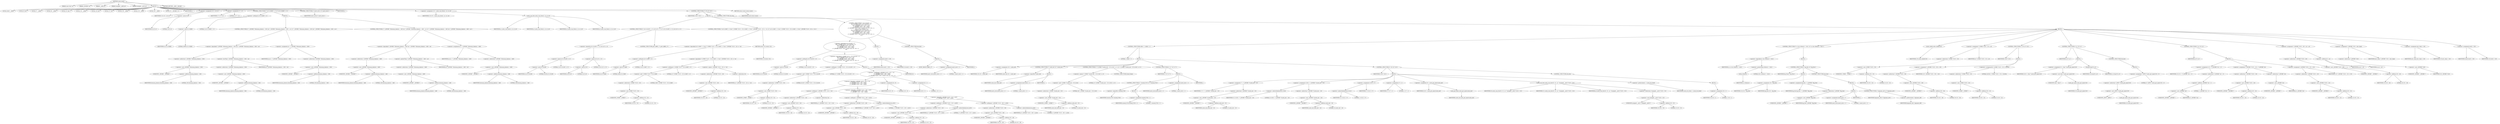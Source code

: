 digraph cache_insert {  
"1000113" [label = "(METHOD,cache_insert)" ]
"1000114" [label = "(PARAM,const char *a1)" ]
"1000115" [label = "(PARAM,_DWORD *a2)" ]
"1000116" [label = "(PARAM,__int64 a3)" ]
"1000117" [label = "(PARAM,unsigned __int64 a4)" ]
"1000118" [label = "(PARAM,unsigned __int16 a5)" ]
"1000119" [label = "(BLOCK,,)" ]
"1000120" [label = "(LOCAL,result: __int64)" ]
"1000121" [label = "(LOCAL,v6: int)" ]
"1000122" [label = "(LOCAL,v7: __int64)" ]
"1000123" [label = "(LOCAL,v8: __int64)" ]
"1000124" [label = "(LOCAL,v9: char *)" ]
"1000125" [label = "(LOCAL,v10: __int64)" ]
"1000126" [label = "(LOCAL,v16: int)" ]
"1000127" [label = "(LOCAL,v17: int)" ]
"1000128" [label = "(LOCAL,v18: __int64)" ]
"1000129" [label = "(LOCAL,v19: __int64)" ]
"1000130" [label = "(LOCAL,v20: __int64)" ]
"1000131" [label = "(LOCAL,v21: _QWORD [ 2 ])" ]
"1000132" [label = "(IDENTIFIER,L,)" ]
"1000133" [label = "(<operator>.assignment,v16 = a5 & 4)" ]
"1000134" [label = "(IDENTIFIER,v16,v16 = a5 & 4)" ]
"1000135" [label = "(<operator>.and,a5 & 4)" ]
"1000136" [label = "(IDENTIFIER,a5,a5 & 4)" ]
"1000137" [label = "(LITERAL,4,a5 & 4)" ]
"1000138" [label = "(<operator>.assignment,v17 = 0)" ]
"1000139" [label = "(IDENTIFIER,v17,v17 = 0)" ]
"1000140" [label = "(LITERAL,0,v17 = 0)" ]
"1000141" [label = "(CONTROL_STRUCTURE,if ( (a5 & 0x980) != 0 ),if ( (a5 & 0x980) != 0 ))" ]
"1000142" [label = "(<operator>.notEquals,(a5 & 0x980) != 0)" ]
"1000143" [label = "(<operator>.and,a5 & 0x980)" ]
"1000144" [label = "(IDENTIFIER,a5,a5 & 0x980)" ]
"1000145" [label = "(LITERAL,0x980,a5 & 0x980)" ]
"1000146" [label = "(LITERAL,0,(a5 & 0x980) != 0)" ]
"1000147" [label = "(BLOCK,,)" ]
"1000148" [label = "(CONTROL_STRUCTURE,if ( *(_QWORD *)(dnsmasq_daemon + 456) && *(_QWORD *)(dnsmasq_daemon + 456) < a4 ),if ( *(_QWORD *)(dnsmasq_daemon + 456) && *(_QWORD *)(dnsmasq_daemon + 456) < a4 ))" ]
"1000149" [label = "(<operator>.logicalAnd,*(_QWORD *)(dnsmasq_daemon + 456) && *(_QWORD *)(dnsmasq_daemon + 456) < a4)" ]
"1000150" [label = "(<operator>.indirection,*(_QWORD *)(dnsmasq_daemon + 456))" ]
"1000151" [label = "(<operator>.cast,(_QWORD *)(dnsmasq_daemon + 456))" ]
"1000152" [label = "(UNKNOWN,_QWORD *,_QWORD *)" ]
"1000153" [label = "(<operator>.addition,dnsmasq_daemon + 456)" ]
"1000154" [label = "(IDENTIFIER,dnsmasq_daemon,dnsmasq_daemon + 456)" ]
"1000155" [label = "(LITERAL,456,dnsmasq_daemon + 456)" ]
"1000156" [label = "(<operator>.lessThan,*(_QWORD *)(dnsmasq_daemon + 456) < a4)" ]
"1000157" [label = "(<operator>.indirection,*(_QWORD *)(dnsmasq_daemon + 456))" ]
"1000158" [label = "(<operator>.cast,(_QWORD *)(dnsmasq_daemon + 456))" ]
"1000159" [label = "(UNKNOWN,_QWORD *,_QWORD *)" ]
"1000160" [label = "(<operator>.addition,dnsmasq_daemon + 456)" ]
"1000161" [label = "(IDENTIFIER,dnsmasq_daemon,dnsmasq_daemon + 456)" ]
"1000162" [label = "(LITERAL,456,dnsmasq_daemon + 456)" ]
"1000163" [label = "(IDENTIFIER,a4,*(_QWORD *)(dnsmasq_daemon + 456) < a4)" ]
"1000164" [label = "(<operator>.assignment,a4 = *(_QWORD *)(dnsmasq_daemon + 456))" ]
"1000165" [label = "(IDENTIFIER,a4,a4 = *(_QWORD *)(dnsmasq_daemon + 456))" ]
"1000166" [label = "(<operator>.indirection,*(_QWORD *)(dnsmasq_daemon + 456))" ]
"1000167" [label = "(<operator>.cast,(_QWORD *)(dnsmasq_daemon + 456))" ]
"1000168" [label = "(UNKNOWN,_QWORD *,_QWORD *)" ]
"1000169" [label = "(<operator>.addition,dnsmasq_daemon + 456)" ]
"1000170" [label = "(IDENTIFIER,dnsmasq_daemon,dnsmasq_daemon + 456)" ]
"1000171" [label = "(LITERAL,456,dnsmasq_daemon + 456)" ]
"1000172" [label = "(CONTROL_STRUCTURE,if ( *(_QWORD *)(dnsmasq_daemon + 448) && *(_QWORD *)(dnsmasq_daemon + 448) > a4 ),if ( *(_QWORD *)(dnsmasq_daemon + 448) && *(_QWORD *)(dnsmasq_daemon + 448) > a4 ))" ]
"1000173" [label = "(<operator>.logicalAnd,*(_QWORD *)(dnsmasq_daemon + 448) && *(_QWORD *)(dnsmasq_daemon + 448) > a4)" ]
"1000174" [label = "(<operator>.indirection,*(_QWORD *)(dnsmasq_daemon + 448))" ]
"1000175" [label = "(<operator>.cast,(_QWORD *)(dnsmasq_daemon + 448))" ]
"1000176" [label = "(UNKNOWN,_QWORD *,_QWORD *)" ]
"1000177" [label = "(<operator>.addition,dnsmasq_daemon + 448)" ]
"1000178" [label = "(IDENTIFIER,dnsmasq_daemon,dnsmasq_daemon + 448)" ]
"1000179" [label = "(LITERAL,448,dnsmasq_daemon + 448)" ]
"1000180" [label = "(<operator>.greaterThan,*(_QWORD *)(dnsmasq_daemon + 448) > a4)" ]
"1000181" [label = "(<operator>.indirection,*(_QWORD *)(dnsmasq_daemon + 448))" ]
"1000182" [label = "(<operator>.cast,(_QWORD *)(dnsmasq_daemon + 448))" ]
"1000183" [label = "(UNKNOWN,_QWORD *,_QWORD *)" ]
"1000184" [label = "(<operator>.addition,dnsmasq_daemon + 448)" ]
"1000185" [label = "(IDENTIFIER,dnsmasq_daemon,dnsmasq_daemon + 448)" ]
"1000186" [label = "(LITERAL,448,dnsmasq_daemon + 448)" ]
"1000187" [label = "(IDENTIFIER,a4,*(_QWORD *)(dnsmasq_daemon + 448) > a4)" ]
"1000188" [label = "(<operator>.assignment,a4 = *(_QWORD *)(dnsmasq_daemon + 448))" ]
"1000189" [label = "(IDENTIFIER,a4,a4 = *(_QWORD *)(dnsmasq_daemon + 448))" ]
"1000190" [label = "(<operator>.indirection,*(_QWORD *)(dnsmasq_daemon + 448))" ]
"1000191" [label = "(<operator>.cast,(_QWORD *)(dnsmasq_daemon + 448))" ]
"1000192" [label = "(UNKNOWN,_QWORD *,_QWORD *)" ]
"1000193" [label = "(<operator>.addition,dnsmasq_daemon + 448)" ]
"1000194" [label = "(IDENTIFIER,dnsmasq_daemon,dnsmasq_daemon + 448)" ]
"1000195" [label = "(LITERAL,448,dnsmasq_daemon + 448)" ]
"1000196" [label = "(CONTROL_STRUCTURE,if ( insert_error ),if ( insert_error ))" ]
"1000197" [label = "(IDENTIFIER,insert_error,if ( insert_error ))" ]
"1000198" [label = "(IDENTIFIER,L,)" ]
"1000199" [label = "(<operator>.assignment,v19 = cache_scan_free(a1, a2, a3, a5))" ]
"1000200" [label = "(IDENTIFIER,v19,v19 = cache_scan_free(a1, a2, a3, a5))" ]
"1000201" [label = "(cache_scan_free,cache_scan_free(a1, a2, a3, a5))" ]
"1000202" [label = "(IDENTIFIER,a1,cache_scan_free(a1, a2, a3, a5))" ]
"1000203" [label = "(IDENTIFIER,a2,cache_scan_free(a1, a2, a3, a5))" ]
"1000204" [label = "(IDENTIFIER,a3,cache_scan_free(a1, a2, a3, a5))" ]
"1000205" [label = "(IDENTIFIER,a5,cache_scan_free(a1, a2, a3, a5))" ]
"1000206" [label = "(CONTROL_STRUCTURE,if ( v19 ),if ( v19 ))" ]
"1000207" [label = "(IDENTIFIER,v19,if ( v19 ))" ]
"1000208" [label = "(BLOCK,,)" ]
"1000209" [label = "(CONTROL_STRUCTURE,if ( (a5 & 0x180) == 0 || (a5 & 8) == 0 ),if ( (a5 & 0x180) == 0 || (a5 & 8) == 0 ))" ]
"1000210" [label = "(<operator>.logicalOr,(a5 & 0x180) == 0 || (a5 & 8) == 0)" ]
"1000211" [label = "(<operator>.equals,(a5 & 0x180) == 0)" ]
"1000212" [label = "(<operator>.and,a5 & 0x180)" ]
"1000213" [label = "(IDENTIFIER,a5,a5 & 0x180)" ]
"1000214" [label = "(LITERAL,0x180,a5 & 0x180)" ]
"1000215" [label = "(LITERAL,0,(a5 & 0x180) == 0)" ]
"1000216" [label = "(<operator>.equals,(a5 & 8) == 0)" ]
"1000217" [label = "(<operator>.and,a5 & 8)" ]
"1000218" [label = "(IDENTIFIER,a5,a5 & 8)" ]
"1000219" [label = "(LITERAL,8,a5 & 8)" ]
"1000220" [label = "(LITERAL,0,(a5 & 8) == 0)" ]
"1000221" [label = "(CONTROL_STRUCTURE,goto LABEL_27;,goto LABEL_27;)" ]
"1000222" [label = "(CONTROL_STRUCTURE,if ( (a5 & 0x80) != 0 && (*(_WORD *)(v19 + 52) & 0x80) != 0 && *(_DWORD *)(v19 + 24) == *a2 ),if ( (a5 & 0x80) != 0 && (*(_WORD *)(v19 + 52) & 0x80) != 0 && *(_DWORD *)(v19 + 24) == *a2 ))" ]
"1000223" [label = "(<operator>.logicalAnd,(a5 & 0x80) != 0 && (*(_WORD *)(v19 + 52) & 0x80) != 0 && *(_DWORD *)(v19 + 24) == *a2)" ]
"1000224" [label = "(<operator>.notEquals,(a5 & 0x80) != 0)" ]
"1000225" [label = "(<operator>.and,a5 & 0x80)" ]
"1000226" [label = "(IDENTIFIER,a5,a5 & 0x80)" ]
"1000227" [label = "(LITERAL,0x80,a5 & 0x80)" ]
"1000228" [label = "(LITERAL,0,(a5 & 0x80) != 0)" ]
"1000229" [label = "(<operator>.logicalAnd,(*(_WORD *)(v19 + 52) & 0x80) != 0 && *(_DWORD *)(v19 + 24) == *a2)" ]
"1000230" [label = "(<operator>.notEquals,(*(_WORD *)(v19 + 52) & 0x80) != 0)" ]
"1000231" [label = "(<operator>.and,*(_WORD *)(v19 + 52) & 0x80)" ]
"1000232" [label = "(<operator>.indirection,*(_WORD *)(v19 + 52))" ]
"1000233" [label = "(<operator>.cast,(_WORD *)(v19 + 52))" ]
"1000234" [label = "(UNKNOWN,_WORD *,_WORD *)" ]
"1000235" [label = "(<operator>.addition,v19 + 52)" ]
"1000236" [label = "(IDENTIFIER,v19,v19 + 52)" ]
"1000237" [label = "(LITERAL,52,v19 + 52)" ]
"1000238" [label = "(LITERAL,0x80,*(_WORD *)(v19 + 52) & 0x80)" ]
"1000239" [label = "(LITERAL,0,(*(_WORD *)(v19 + 52) & 0x80) != 0)" ]
"1000240" [label = "(<operator>.equals,*(_DWORD *)(v19 + 24) == *a2)" ]
"1000241" [label = "(<operator>.indirection,*(_DWORD *)(v19 + 24))" ]
"1000242" [label = "(<operator>.cast,(_DWORD *)(v19 + 24))" ]
"1000243" [label = "(UNKNOWN,_DWORD *,_DWORD *)" ]
"1000244" [label = "(<operator>.addition,v19 + 24)" ]
"1000245" [label = "(IDENTIFIER,v19,v19 + 24)" ]
"1000246" [label = "(LITERAL,24,v19 + 24)" ]
"1000247" [label = "(<operator>.indirection,*a2)" ]
"1000248" [label = "(IDENTIFIER,a2,*(_DWORD *)(v19 + 24) == *a2)" ]
"1000249" [label = "(RETURN,return v19;,return v19;)" ]
"1000250" [label = "(IDENTIFIER,v19,return v19;)" ]
"1000251" [label = "(CONTROL_STRUCTURE,if ( (a5 & 0x100) != 0\n      && (*(_WORD *)(v19 + 52) & 0x100) != 0\n      && (*(_DWORD *)(v19 + 24) != *a2\n       || *(_DWORD *)(v19 + 28) != a2[1]\n       || *(_DWORD *)(v19 + 32) != a2[2]\n       || *(_DWORD *)(v19 + 36) != a2[3] ? (v6 = 0) : (v6 = 1),\n          v6) ),if ( (a5 & 0x100) != 0\n      && (*(_WORD *)(v19 + 52) & 0x100) != 0\n      && (*(_DWORD *)(v19 + 24) != *a2\n       || *(_DWORD *)(v19 + 28) != a2[1]\n       || *(_DWORD *)(v19 + 32) != a2[2]\n       || *(_DWORD *)(v19 + 36) != a2[3] ? (v6 = 0) : (v6 = 1),\n          v6) ))" ]
"1000252" [label = "(<operator>.logicalAnd,(a5 & 0x100) != 0\n      && (*(_WORD *)(v19 + 52) & 0x100) != 0\n      && (*(_DWORD *)(v19 + 24) != *a2\n       || *(_DWORD *)(v19 + 28) != a2[1]\n       || *(_DWORD *)(v19 + 32) != a2[2]\n       || *(_DWORD *)(v19 + 36) != a2[3] ? (v6 = 0) : (v6 = 1),\n          v6))" ]
"1000253" [label = "(<operator>.notEquals,(a5 & 0x100) != 0)" ]
"1000254" [label = "(<operator>.and,a5 & 0x100)" ]
"1000255" [label = "(IDENTIFIER,a5,a5 & 0x100)" ]
"1000256" [label = "(LITERAL,0x100,a5 & 0x100)" ]
"1000257" [label = "(LITERAL,0,(a5 & 0x100) != 0)" ]
"1000258" [label = "(<operator>.logicalAnd,(*(_WORD *)(v19 + 52) & 0x100) != 0\n      && (*(_DWORD *)(v19 + 24) != *a2\n       || *(_DWORD *)(v19 + 28) != a2[1]\n       || *(_DWORD *)(v19 + 32) != a2[2]\n       || *(_DWORD *)(v19 + 36) != a2[3] ? (v6 = 0) : (v6 = 1),\n          v6))" ]
"1000259" [label = "(<operator>.notEquals,(*(_WORD *)(v19 + 52) & 0x100) != 0)" ]
"1000260" [label = "(<operator>.and,*(_WORD *)(v19 + 52) & 0x100)" ]
"1000261" [label = "(<operator>.indirection,*(_WORD *)(v19 + 52))" ]
"1000262" [label = "(<operator>.cast,(_WORD *)(v19 + 52))" ]
"1000263" [label = "(UNKNOWN,_WORD *,_WORD *)" ]
"1000264" [label = "(<operator>.addition,v19 + 52)" ]
"1000265" [label = "(IDENTIFIER,v19,v19 + 52)" ]
"1000266" [label = "(LITERAL,52,v19 + 52)" ]
"1000267" [label = "(LITERAL,0x100,*(_WORD *)(v19 + 52) & 0x100)" ]
"1000268" [label = "(LITERAL,0,(*(_WORD *)(v19 + 52) & 0x100) != 0)" ]
"1000269" [label = "(BLOCK,,)" ]
"1000270" [label = "(<operator>.conditional,*(_DWORD *)(v19 + 24) != *a2\n       || *(_DWORD *)(v19 + 28) != a2[1]\n       || *(_DWORD *)(v19 + 32) != a2[2]\n       || *(_DWORD *)(v19 + 36) != a2[3] ? (v6 = 0) : (v6 = 1))" ]
"1000271" [label = "(<operator>.logicalOr,*(_DWORD *)(v19 + 24) != *a2\n       || *(_DWORD *)(v19 + 28) != a2[1]\n       || *(_DWORD *)(v19 + 32) != a2[2]\n       || *(_DWORD *)(v19 + 36) != a2[3])" ]
"1000272" [label = "(<operator>.notEquals,*(_DWORD *)(v19 + 24) != *a2)" ]
"1000273" [label = "(<operator>.indirection,*(_DWORD *)(v19 + 24))" ]
"1000274" [label = "(<operator>.cast,(_DWORD *)(v19 + 24))" ]
"1000275" [label = "(UNKNOWN,_DWORD *,_DWORD *)" ]
"1000276" [label = "(<operator>.addition,v19 + 24)" ]
"1000277" [label = "(IDENTIFIER,v19,v19 + 24)" ]
"1000278" [label = "(LITERAL,24,v19 + 24)" ]
"1000279" [label = "(<operator>.indirection,*a2)" ]
"1000280" [label = "(IDENTIFIER,a2,*(_DWORD *)(v19 + 24) != *a2)" ]
"1000281" [label = "(<operator>.logicalOr,*(_DWORD *)(v19 + 28) != a2[1]\n       || *(_DWORD *)(v19 + 32) != a2[2]\n       || *(_DWORD *)(v19 + 36) != a2[3])" ]
"1000282" [label = "(<operator>.notEquals,*(_DWORD *)(v19 + 28) != a2[1])" ]
"1000283" [label = "(<operator>.indirection,*(_DWORD *)(v19 + 28))" ]
"1000284" [label = "(<operator>.cast,(_DWORD *)(v19 + 28))" ]
"1000285" [label = "(UNKNOWN,_DWORD *,_DWORD *)" ]
"1000286" [label = "(<operator>.addition,v19 + 28)" ]
"1000287" [label = "(IDENTIFIER,v19,v19 + 28)" ]
"1000288" [label = "(LITERAL,28,v19 + 28)" ]
"1000289" [label = "(<operator>.indirectIndexAccess,a2[1])" ]
"1000290" [label = "(IDENTIFIER,a2,*(_DWORD *)(v19 + 28) != a2[1])" ]
"1000291" [label = "(LITERAL,1,*(_DWORD *)(v19 + 28) != a2[1])" ]
"1000292" [label = "(<operator>.logicalOr,*(_DWORD *)(v19 + 32) != a2[2]\n       || *(_DWORD *)(v19 + 36) != a2[3])" ]
"1000293" [label = "(<operator>.notEquals,*(_DWORD *)(v19 + 32) != a2[2])" ]
"1000294" [label = "(<operator>.indirection,*(_DWORD *)(v19 + 32))" ]
"1000295" [label = "(<operator>.cast,(_DWORD *)(v19 + 32))" ]
"1000296" [label = "(UNKNOWN,_DWORD *,_DWORD *)" ]
"1000297" [label = "(<operator>.addition,v19 + 32)" ]
"1000298" [label = "(IDENTIFIER,v19,v19 + 32)" ]
"1000299" [label = "(LITERAL,32,v19 + 32)" ]
"1000300" [label = "(<operator>.indirectIndexAccess,a2[2])" ]
"1000301" [label = "(IDENTIFIER,a2,*(_DWORD *)(v19 + 32) != a2[2])" ]
"1000302" [label = "(LITERAL,2,*(_DWORD *)(v19 + 32) != a2[2])" ]
"1000303" [label = "(<operator>.notEquals,*(_DWORD *)(v19 + 36) != a2[3])" ]
"1000304" [label = "(<operator>.indirection,*(_DWORD *)(v19 + 36))" ]
"1000305" [label = "(<operator>.cast,(_DWORD *)(v19 + 36))" ]
"1000306" [label = "(UNKNOWN,_DWORD *,_DWORD *)" ]
"1000307" [label = "(<operator>.addition,v19 + 36)" ]
"1000308" [label = "(IDENTIFIER,v19,v19 + 36)" ]
"1000309" [label = "(LITERAL,36,v19 + 36)" ]
"1000310" [label = "(<operator>.indirectIndexAccess,a2[3])" ]
"1000311" [label = "(IDENTIFIER,a2,*(_DWORD *)(v19 + 36) != a2[3])" ]
"1000312" [label = "(LITERAL,3,*(_DWORD *)(v19 + 36) != a2[3])" ]
"1000313" [label = "(<operator>.assignment,v6 = 0)" ]
"1000314" [label = "(IDENTIFIER,v6,v6 = 0)" ]
"1000315" [label = "(LITERAL,0,v6 = 0)" ]
"1000316" [label = "(<operator>.assignment,v6 = 1)" ]
"1000317" [label = "(IDENTIFIER,v6,v6 = 1)" ]
"1000318" [label = "(LITERAL,1,v6 = 1)" ]
"1000319" [label = "(IDENTIFIER,v6,)" ]
"1000320" [label = "(BLOCK,,)" ]
"1000321" [label = "(<operator>.assignment,result = v19)" ]
"1000322" [label = "(IDENTIFIER,result,result = v19)" ]
"1000323" [label = "(IDENTIFIER,v19,result = v19)" ]
"1000324" [label = "(CONTROL_STRUCTURE,else,else)" ]
"1000325" [label = "(BLOCK,,)" ]
"1000326" [label = "(JUMP_TARGET,LABEL_27)" ]
"1000327" [label = "(<operator>.assignment,insert_error = 1)" ]
"1000328" [label = "(IDENTIFIER,insert_error,insert_error = 1)" ]
"1000329" [label = "(LITERAL,1,insert_error = 1)" ]
"1000330" [label = "(IDENTIFIER,L,)" ]
"1000331" [label = "(CONTROL_STRUCTURE,else,else)" ]
"1000332" [label = "(BLOCK,,)" ]
"1000333" [label = "(CONTROL_STRUCTURE,while ( 1 ),while ( 1 ))" ]
"1000334" [label = "(LITERAL,1,while ( 1 ))" ]
"1000335" [label = "(BLOCK,,)" ]
"1000336" [label = "(<operator>.assignment,v20 = cache_tail)" ]
"1000337" [label = "(IDENTIFIER,v20,v20 = cache_tail)" ]
"1000338" [label = "(IDENTIFIER,cache_tail,v20 = cache_tail)" ]
"1000339" [label = "(CONTROL_STRUCTURE,if ( !cache_tail ),if ( !cache_tail ))" ]
"1000340" [label = "(<operator>.logicalNot,!cache_tail)" ]
"1000341" [label = "(IDENTIFIER,cache_tail,!cache_tail)" ]
"1000342" [label = "(BLOCK,,)" ]
"1000343" [label = "(<operator>.assignment,insert_error = 1)" ]
"1000344" [label = "(IDENTIFIER,insert_error,insert_error = 1)" ]
"1000345" [label = "(LITERAL,1,insert_error = 1)" ]
"1000346" [label = "(IDENTIFIER,L,)" ]
"1000347" [label = "(CONTROL_STRUCTURE,if ( (*(_WORD *)(cache_tail + 52) & 0xC) == 0 ),if ( (*(_WORD *)(cache_tail + 52) & 0xC) == 0 ))" ]
"1000348" [label = "(<operator>.equals,(*(_WORD *)(cache_tail + 52) & 0xC) == 0)" ]
"1000349" [label = "(<operator>.and,*(_WORD *)(cache_tail + 52) & 0xC)" ]
"1000350" [label = "(<operator>.indirection,*(_WORD *)(cache_tail + 52))" ]
"1000351" [label = "(<operator>.cast,(_WORD *)(cache_tail + 52))" ]
"1000352" [label = "(UNKNOWN,_WORD *,_WORD *)" ]
"1000353" [label = "(<operator>.addition,cache_tail + 52)" ]
"1000354" [label = "(IDENTIFIER,cache_tail,cache_tail + 52)" ]
"1000355" [label = "(LITERAL,52,cache_tail + 52)" ]
"1000356" [label = "(LITERAL,0xC,*(_WORD *)(cache_tail + 52) & 0xC)" ]
"1000357" [label = "(LITERAL,0,(*(_WORD *)(cache_tail + 52) & 0xC) == 0)" ]
"1000358" [label = "(CONTROL_STRUCTURE,break;,break;)" ]
"1000359" [label = "(CONTROL_STRUCTURE,if ( v17 ),if ( v17 ))" ]
"1000360" [label = "(IDENTIFIER,v17,if ( v17 ))" ]
"1000361" [label = "(BLOCK,,)" ]
"1000362" [label = "(CONTROL_STRUCTURE,if ( !warned_8749 ),if ( !warned_8749 ))" ]
"1000363" [label = "(<operator>.logicalNot,!warned_8749)" ]
"1000364" [label = "(IDENTIFIER,warned_8749,!warned_8749)" ]
"1000365" [label = "(BLOCK,,)" ]
"1000366" [label = "(<operator>.assignment,warned_8749 = 1)" ]
"1000367" [label = "(IDENTIFIER,warned_8749,warned_8749 = 1)" ]
"1000368" [label = "(LITERAL,1,warned_8749 = 1)" ]
"1000369" [label = "(<operator>.assignment,insert_error = 1)" ]
"1000370" [label = "(IDENTIFIER,insert_error,insert_error = 1)" ]
"1000371" [label = "(LITERAL,1,insert_error = 1)" ]
"1000372" [label = "(IDENTIFIER,L,)" ]
"1000373" [label = "(CONTROL_STRUCTURE,if ( v16 ),if ( v16 ))" ]
"1000374" [label = "(IDENTIFIER,v16,if ( v16 ))" ]
"1000375" [label = "(BLOCK,,)" ]
"1000376" [label = "(<operator>.assignment,v7 = *(_QWORD *)(cache_tail + 32))" ]
"1000377" [label = "(IDENTIFIER,v7,v7 = *(_QWORD *)(cache_tail + 32))" ]
"1000378" [label = "(<operator>.indirection,*(_QWORD *)(cache_tail + 32))" ]
"1000379" [label = "(<operator>.cast,(_QWORD *)(cache_tail + 32))" ]
"1000380" [label = "(UNKNOWN,_QWORD *,_QWORD *)" ]
"1000381" [label = "(<operator>.addition,cache_tail + 32)" ]
"1000382" [label = "(IDENTIFIER,cache_tail,cache_tail + 32)" ]
"1000383" [label = "(LITERAL,32,cache_tail + 32)" ]
"1000384" [label = "(<operator>.assignment,v21[0] = *(_QWORD *)(cache_tail + 24))" ]
"1000385" [label = "(<operator>.indirectIndexAccess,v21[0])" ]
"1000386" [label = "(IDENTIFIER,v21,v21[0] = *(_QWORD *)(cache_tail + 24))" ]
"1000387" [label = "(LITERAL,0,v21[0] = *(_QWORD *)(cache_tail + 24))" ]
"1000388" [label = "(<operator>.indirection,*(_QWORD *)(cache_tail + 24))" ]
"1000389" [label = "(<operator>.cast,(_QWORD *)(cache_tail + 24))" ]
"1000390" [label = "(UNKNOWN,_QWORD *,_QWORD *)" ]
"1000391" [label = "(<operator>.addition,cache_tail + 24)" ]
"1000392" [label = "(IDENTIFIER,cache_tail,cache_tail + 24)" ]
"1000393" [label = "(LITERAL,24,cache_tail + 24)" ]
"1000394" [label = "(<operator>.assignment,v21[1] = v7)" ]
"1000395" [label = "(<operator>.indirectIndexAccess,v21[1])" ]
"1000396" [label = "(IDENTIFIER,v21,v21[1] = v7)" ]
"1000397" [label = "(LITERAL,1,v21[1] = v7)" ]
"1000398" [label = "(IDENTIFIER,v7,v21[1] = v7)" ]
"1000399" [label = "(<operator>.assignment,v17 = 1)" ]
"1000400" [label = "(IDENTIFIER,v17,v17 = 1)" ]
"1000401" [label = "(LITERAL,1,v17 = 1)" ]
"1000402" [label = "(<operator>.assignment,v8 = cache_get_name(cache_tail))" ]
"1000403" [label = "(IDENTIFIER,v8,v8 = cache_get_name(cache_tail))" ]
"1000404" [label = "(cache_get_name,cache_get_name(cache_tail))" ]
"1000405" [label = "(IDENTIFIER,cache_tail,cache_get_name(cache_tail))" ]
"1000406" [label = "(cache_scan_free,cache_scan_free(v8, v21, a3, *(unsigned __int16 *)(v20 + 52)))" ]
"1000407" [label = "(IDENTIFIER,v8,cache_scan_free(v8, v21, a3, *(unsigned __int16 *)(v20 + 52)))" ]
"1000408" [label = "(IDENTIFIER,v21,cache_scan_free(v8, v21, a3, *(unsigned __int16 *)(v20 + 52)))" ]
"1000409" [label = "(IDENTIFIER,a3,cache_scan_free(v8, v21, a3, *(unsigned __int16 *)(v20 + 52)))" ]
"1000410" [label = "(<operator>.indirection,*(unsigned __int16 *)(v20 + 52))" ]
"1000411" [label = "(<operator>.cast,(unsigned __int16 *)(v20 + 52))" ]
"1000412" [label = "(UNKNOWN,unsigned __int16 *,unsigned __int16 *)" ]
"1000413" [label = "(<operator>.addition,v20 + 52)" ]
"1000414" [label = "(IDENTIFIER,v20,v20 + 52)" ]
"1000415" [label = "(LITERAL,52,v20 + 52)" ]
"1000416" [label = "(<operator>.preIncrement,++cache_live_freed)" ]
"1000417" [label = "(IDENTIFIER,cache_live_freed,++cache_live_freed)" ]
"1000418" [label = "(CONTROL_STRUCTURE,else,else)" ]
"1000419" [label = "(BLOCK,,)" ]
"1000420" [label = "(<operator>.assignment,v16 = 1)" ]
"1000421" [label = "(IDENTIFIER,v16,v16 = 1)" ]
"1000422" [label = "(LITERAL,1,v16 = 1)" ]
"1000423" [label = "(CONTROL_STRUCTURE,if ( a1 && strlen(a1) > 0x31 ),if ( a1 && strlen(a1) > 0x31 ))" ]
"1000424" [label = "(<operator>.logicalAnd,a1 && strlen(a1) > 0x31)" ]
"1000425" [label = "(IDENTIFIER,a1,a1 && strlen(a1) > 0x31)" ]
"1000426" [label = "(<operator>.greaterThan,strlen(a1) > 0x31)" ]
"1000427" [label = "(strlen,strlen(a1))" ]
"1000428" [label = "(IDENTIFIER,a1,strlen(a1))" ]
"1000429" [label = "(LITERAL,0x31,strlen(a1) > 0x31)" ]
"1000430" [label = "(BLOCK,,)" ]
"1000431" [label = "(CONTROL_STRUCTURE,if ( big_free ),if ( big_free ))" ]
"1000432" [label = "(IDENTIFIER,big_free,if ( big_free ))" ]
"1000433" [label = "(BLOCK,,)" ]
"1000434" [label = "(<operator>.assignment,v18 = big_free)" ]
"1000435" [label = "(IDENTIFIER,v18,v18 = big_free)" ]
"1000436" [label = "(IDENTIFIER,big_free,v18 = big_free)" ]
"1000437" [label = "(<operator>.assignment,big_free = *(_QWORD *)big_free)" ]
"1000438" [label = "(IDENTIFIER,big_free,big_free = *(_QWORD *)big_free)" ]
"1000439" [label = "(<operator>.indirection,*(_QWORD *)big_free)" ]
"1000440" [label = "(<operator>.cast,(_QWORD *)big_free)" ]
"1000441" [label = "(UNKNOWN,_QWORD *,_QWORD *)" ]
"1000442" [label = "(IDENTIFIER,big_free,(_QWORD *)big_free)" ]
"1000443" [label = "(CONTROL_STRUCTURE,else,else)" ]
"1000444" [label = "(BLOCK,,)" ]
"1000445" [label = "(BLOCK,,)" ]
"1000446" [label = "(<operator>.assignment,insert_error = 1)" ]
"1000447" [label = "(IDENTIFIER,insert_error,insert_error = 1)" ]
"1000448" [label = "(LITERAL,1,insert_error = 1)" ]
"1000449" [label = "(IDENTIFIER,L,)" ]
"1000450" [label = "(CONTROL_STRUCTURE,if ( bignames_left ),if ( bignames_left ))" ]
"1000451" [label = "(IDENTIFIER,bignames_left,if ( bignames_left ))" ]
"1000452" [label = "(<operator>.preDecrement,--bignames_left)" ]
"1000453" [label = "(IDENTIFIER,bignames_left,--bignames_left)" ]
"1000454" [label = "(cache_unlink,cache_unlink(v20))" ]
"1000455" [label = "(IDENTIFIER,v20,cache_unlink(v20))" ]
"1000456" [label = "(<operator>.assignment,*(_WORD *)(v20 + 52) = a5)" ]
"1000457" [label = "(<operator>.indirection,*(_WORD *)(v20 + 52))" ]
"1000458" [label = "(<operator>.cast,(_WORD *)(v20 + 52))" ]
"1000459" [label = "(UNKNOWN,_WORD *,_WORD *)" ]
"1000460" [label = "(<operator>.addition,v20 + 52)" ]
"1000461" [label = "(IDENTIFIER,v20,v20 + 52)" ]
"1000462" [label = "(LITERAL,52,v20 + 52)" ]
"1000463" [label = "(IDENTIFIER,a5,*(_WORD *)(v20 + 52) = a5)" ]
"1000464" [label = "(CONTROL_STRUCTURE,if ( v18 ),if ( v18 ))" ]
"1000465" [label = "(IDENTIFIER,v18,if ( v18 ))" ]
"1000466" [label = "(BLOCK,,)" ]
"1000467" [label = "(<operator>.assignment,*(_QWORD *)(v20 + 56) = v18)" ]
"1000468" [label = "(<operator>.indirection,*(_QWORD *)(v20 + 56))" ]
"1000469" [label = "(<operator>.cast,(_QWORD *)(v20 + 56))" ]
"1000470" [label = "(UNKNOWN,_QWORD *,_QWORD *)" ]
"1000471" [label = "(<operator>.addition,v20 + 56)" ]
"1000472" [label = "(IDENTIFIER,v20,v20 + 56)" ]
"1000473" [label = "(LITERAL,56,v20 + 56)" ]
"1000474" [label = "(IDENTIFIER,v18,*(_QWORD *)(v20 + 56) = v18)" ]
"1000475" [label = "(<operators>.assignmentOr,*(_WORD *)(v20 + 52) |= 0x200u)" ]
"1000476" [label = "(<operator>.indirection,*(_WORD *)(v20 + 52))" ]
"1000477" [label = "(<operator>.cast,(_WORD *)(v20 + 52))" ]
"1000478" [label = "(UNKNOWN,_WORD *,_WORD *)" ]
"1000479" [label = "(<operator>.addition,v20 + 52)" ]
"1000480" [label = "(IDENTIFIER,v20,v20 + 52)" ]
"1000481" [label = "(LITERAL,52,v20 + 52)" ]
"1000482" [label = "(LITERAL,0x200u,*(_WORD *)(v20 + 52) |= 0x200u)" ]
"1000483" [label = "(CONTROL_STRUCTURE,if ( a1 ),if ( a1 ))" ]
"1000484" [label = "(IDENTIFIER,a1,if ( a1 ))" ]
"1000485" [label = "(BLOCK,,)" ]
"1000486" [label = "(<operator>.assignment,v9 = (char *)cache_get_name(v20))" ]
"1000487" [label = "(IDENTIFIER,v9,v9 = (char *)cache_get_name(v20))" ]
"1000488" [label = "(<operator>.cast,(char *)cache_get_name(v20))" ]
"1000489" [label = "(UNKNOWN,char *,char *)" ]
"1000490" [label = "(cache_get_name,cache_get_name(v20))" ]
"1000491" [label = "(IDENTIFIER,v20,cache_get_name(v20))" ]
"1000492" [label = "(strcpy,strcpy(v9, a1))" ]
"1000493" [label = "(IDENTIFIER,v9,strcpy(v9, a1))" ]
"1000494" [label = "(IDENTIFIER,a1,strcpy(v9, a1))" ]
"1000495" [label = "(CONTROL_STRUCTURE,else,else)" ]
"1000496" [label = "(BLOCK,,)" ]
"1000497" [label = "(<operator>.assignment,*(_BYTE *)cache_get_name(v20) = 0)" ]
"1000498" [label = "(<operator>.indirection,*(_BYTE *)cache_get_name(v20))" ]
"1000499" [label = "(<operator>.cast,(_BYTE *)cache_get_name(v20))" ]
"1000500" [label = "(UNKNOWN,_BYTE *,_BYTE *)" ]
"1000501" [label = "(cache_get_name,cache_get_name(v20))" ]
"1000502" [label = "(IDENTIFIER,v20,cache_get_name(v20))" ]
"1000503" [label = "(LITERAL,0,*(_BYTE *)cache_get_name(v20) = 0)" ]
"1000504" [label = "(CONTROL_STRUCTURE,if ( a2 ),if ( a2 ))" ]
"1000505" [label = "(IDENTIFIER,a2,if ( a2 ))" ]
"1000506" [label = "(BLOCK,,)" ]
"1000507" [label = "(<operator>.assignment,v10 = *((_QWORD *)a2 + 1))" ]
"1000508" [label = "(IDENTIFIER,v10,v10 = *((_QWORD *)a2 + 1))" ]
"1000509" [label = "(<operator>.indirection,*((_QWORD *)a2 + 1))" ]
"1000510" [label = "(<operator>.addition,(_QWORD *)a2 + 1)" ]
"1000511" [label = "(<operator>.cast,(_QWORD *)a2)" ]
"1000512" [label = "(UNKNOWN,_QWORD *,_QWORD *)" ]
"1000513" [label = "(IDENTIFIER,a2,(_QWORD *)a2)" ]
"1000514" [label = "(LITERAL,1,(_QWORD *)a2 + 1)" ]
"1000515" [label = "(<operator>.assignment,*(_QWORD *)(v20 + 24) = *(_QWORD *)a2)" ]
"1000516" [label = "(<operator>.indirection,*(_QWORD *)(v20 + 24))" ]
"1000517" [label = "(<operator>.cast,(_QWORD *)(v20 + 24))" ]
"1000518" [label = "(UNKNOWN,_QWORD *,_QWORD *)" ]
"1000519" [label = "(<operator>.addition,v20 + 24)" ]
"1000520" [label = "(IDENTIFIER,v20,v20 + 24)" ]
"1000521" [label = "(LITERAL,24,v20 + 24)" ]
"1000522" [label = "(<operator>.indirection,*(_QWORD *)a2)" ]
"1000523" [label = "(<operator>.cast,(_QWORD *)a2)" ]
"1000524" [label = "(UNKNOWN,_QWORD *,_QWORD *)" ]
"1000525" [label = "(IDENTIFIER,a2,(_QWORD *)a2)" ]
"1000526" [label = "(<operator>.assignment,*(_QWORD *)(v20 + 32) = v10)" ]
"1000527" [label = "(<operator>.indirection,*(_QWORD *)(v20 + 32))" ]
"1000528" [label = "(<operator>.cast,(_QWORD *)(v20 + 32))" ]
"1000529" [label = "(UNKNOWN,_QWORD *,_QWORD *)" ]
"1000530" [label = "(<operator>.addition,v20 + 32)" ]
"1000531" [label = "(IDENTIFIER,v20,v20 + 32)" ]
"1000532" [label = "(LITERAL,32,v20 + 32)" ]
"1000533" [label = "(IDENTIFIER,v10,*(_QWORD *)(v20 + 32) = v10)" ]
"1000534" [label = "(<operator>.assignment,*(_QWORD *)(v20 + 40) = a4 + a3)" ]
"1000535" [label = "(<operator>.indirection,*(_QWORD *)(v20 + 40))" ]
"1000536" [label = "(<operator>.cast,(_QWORD *)(v20 + 40))" ]
"1000537" [label = "(UNKNOWN,_QWORD *,_QWORD *)" ]
"1000538" [label = "(<operator>.addition,v20 + 40)" ]
"1000539" [label = "(IDENTIFIER,v20,v20 + 40)" ]
"1000540" [label = "(LITERAL,40,v20 + 40)" ]
"1000541" [label = "(<operator>.addition,a4 + a3)" ]
"1000542" [label = "(IDENTIFIER,a4,a4 + a3)" ]
"1000543" [label = "(IDENTIFIER,a3,a4 + a3)" ]
"1000544" [label = "(<operator>.assignment,*(_QWORD *)v20 = new_chain)" ]
"1000545" [label = "(<operator>.indirection,*(_QWORD *)v20)" ]
"1000546" [label = "(<operator>.cast,(_QWORD *)v20)" ]
"1000547" [label = "(UNKNOWN,_QWORD *,_QWORD *)" ]
"1000548" [label = "(IDENTIFIER,v20,(_QWORD *)v20)" ]
"1000549" [label = "(IDENTIFIER,new_chain,*(_QWORD *)v20 = new_chain)" ]
"1000550" [label = "(<operator>.assignment,new_chain = v20)" ]
"1000551" [label = "(IDENTIFIER,new_chain,new_chain = v20)" ]
"1000552" [label = "(IDENTIFIER,v20,new_chain = v20)" ]
"1000553" [label = "(<operator>.assignment,result = v20)" ]
"1000554" [label = "(IDENTIFIER,result,result = v20)" ]
"1000555" [label = "(IDENTIFIER,v20,result = v20)" ]
"1000556" [label = "(RETURN,return result;,return result;)" ]
"1000557" [label = "(IDENTIFIER,result,return result;)" ]
"1000558" [label = "(METHOD_RETURN,__int64 __fastcall)" ]
  "1000113" -> "1000114" 
  "1000113" -> "1000115" 
  "1000113" -> "1000116" 
  "1000113" -> "1000117" 
  "1000113" -> "1000118" 
  "1000113" -> "1000119" 
  "1000113" -> "1000558" 
  "1000119" -> "1000120" 
  "1000119" -> "1000121" 
  "1000119" -> "1000122" 
  "1000119" -> "1000123" 
  "1000119" -> "1000124" 
  "1000119" -> "1000125" 
  "1000119" -> "1000126" 
  "1000119" -> "1000127" 
  "1000119" -> "1000128" 
  "1000119" -> "1000129" 
  "1000119" -> "1000130" 
  "1000119" -> "1000131" 
  "1000119" -> "1000132" 
  "1000119" -> "1000133" 
  "1000119" -> "1000138" 
  "1000119" -> "1000141" 
  "1000119" -> "1000196" 
  "1000119" -> "1000198" 
  "1000119" -> "1000199" 
  "1000119" -> "1000206" 
  "1000119" -> "1000556" 
  "1000133" -> "1000134" 
  "1000133" -> "1000135" 
  "1000135" -> "1000136" 
  "1000135" -> "1000137" 
  "1000138" -> "1000139" 
  "1000138" -> "1000140" 
  "1000141" -> "1000142" 
  "1000141" -> "1000147" 
  "1000142" -> "1000143" 
  "1000142" -> "1000146" 
  "1000143" -> "1000144" 
  "1000143" -> "1000145" 
  "1000147" -> "1000148" 
  "1000147" -> "1000172" 
  "1000148" -> "1000149" 
  "1000148" -> "1000164" 
  "1000149" -> "1000150" 
  "1000149" -> "1000156" 
  "1000150" -> "1000151" 
  "1000151" -> "1000152" 
  "1000151" -> "1000153" 
  "1000153" -> "1000154" 
  "1000153" -> "1000155" 
  "1000156" -> "1000157" 
  "1000156" -> "1000163" 
  "1000157" -> "1000158" 
  "1000158" -> "1000159" 
  "1000158" -> "1000160" 
  "1000160" -> "1000161" 
  "1000160" -> "1000162" 
  "1000164" -> "1000165" 
  "1000164" -> "1000166" 
  "1000166" -> "1000167" 
  "1000167" -> "1000168" 
  "1000167" -> "1000169" 
  "1000169" -> "1000170" 
  "1000169" -> "1000171" 
  "1000172" -> "1000173" 
  "1000172" -> "1000188" 
  "1000173" -> "1000174" 
  "1000173" -> "1000180" 
  "1000174" -> "1000175" 
  "1000175" -> "1000176" 
  "1000175" -> "1000177" 
  "1000177" -> "1000178" 
  "1000177" -> "1000179" 
  "1000180" -> "1000181" 
  "1000180" -> "1000187" 
  "1000181" -> "1000182" 
  "1000182" -> "1000183" 
  "1000182" -> "1000184" 
  "1000184" -> "1000185" 
  "1000184" -> "1000186" 
  "1000188" -> "1000189" 
  "1000188" -> "1000190" 
  "1000190" -> "1000191" 
  "1000191" -> "1000192" 
  "1000191" -> "1000193" 
  "1000193" -> "1000194" 
  "1000193" -> "1000195" 
  "1000196" -> "1000197" 
  "1000199" -> "1000200" 
  "1000199" -> "1000201" 
  "1000201" -> "1000202" 
  "1000201" -> "1000203" 
  "1000201" -> "1000204" 
  "1000201" -> "1000205" 
  "1000206" -> "1000207" 
  "1000206" -> "1000208" 
  "1000206" -> "1000331" 
  "1000208" -> "1000209" 
  "1000208" -> "1000222" 
  "1000208" -> "1000251" 
  "1000209" -> "1000210" 
  "1000209" -> "1000221" 
  "1000210" -> "1000211" 
  "1000210" -> "1000216" 
  "1000211" -> "1000212" 
  "1000211" -> "1000215" 
  "1000212" -> "1000213" 
  "1000212" -> "1000214" 
  "1000216" -> "1000217" 
  "1000216" -> "1000220" 
  "1000217" -> "1000218" 
  "1000217" -> "1000219" 
  "1000222" -> "1000223" 
  "1000222" -> "1000249" 
  "1000223" -> "1000224" 
  "1000223" -> "1000229" 
  "1000224" -> "1000225" 
  "1000224" -> "1000228" 
  "1000225" -> "1000226" 
  "1000225" -> "1000227" 
  "1000229" -> "1000230" 
  "1000229" -> "1000240" 
  "1000230" -> "1000231" 
  "1000230" -> "1000239" 
  "1000231" -> "1000232" 
  "1000231" -> "1000238" 
  "1000232" -> "1000233" 
  "1000233" -> "1000234" 
  "1000233" -> "1000235" 
  "1000235" -> "1000236" 
  "1000235" -> "1000237" 
  "1000240" -> "1000241" 
  "1000240" -> "1000247" 
  "1000241" -> "1000242" 
  "1000242" -> "1000243" 
  "1000242" -> "1000244" 
  "1000244" -> "1000245" 
  "1000244" -> "1000246" 
  "1000247" -> "1000248" 
  "1000249" -> "1000250" 
  "1000251" -> "1000252" 
  "1000251" -> "1000320" 
  "1000251" -> "1000324" 
  "1000252" -> "1000253" 
  "1000252" -> "1000258" 
  "1000253" -> "1000254" 
  "1000253" -> "1000257" 
  "1000254" -> "1000255" 
  "1000254" -> "1000256" 
  "1000258" -> "1000259" 
  "1000258" -> "1000269" 
  "1000259" -> "1000260" 
  "1000259" -> "1000268" 
  "1000260" -> "1000261" 
  "1000260" -> "1000267" 
  "1000261" -> "1000262" 
  "1000262" -> "1000263" 
  "1000262" -> "1000264" 
  "1000264" -> "1000265" 
  "1000264" -> "1000266" 
  "1000269" -> "1000270" 
  "1000269" -> "1000319" 
  "1000270" -> "1000271" 
  "1000270" -> "1000313" 
  "1000270" -> "1000316" 
  "1000271" -> "1000272" 
  "1000271" -> "1000281" 
  "1000272" -> "1000273" 
  "1000272" -> "1000279" 
  "1000273" -> "1000274" 
  "1000274" -> "1000275" 
  "1000274" -> "1000276" 
  "1000276" -> "1000277" 
  "1000276" -> "1000278" 
  "1000279" -> "1000280" 
  "1000281" -> "1000282" 
  "1000281" -> "1000292" 
  "1000282" -> "1000283" 
  "1000282" -> "1000289" 
  "1000283" -> "1000284" 
  "1000284" -> "1000285" 
  "1000284" -> "1000286" 
  "1000286" -> "1000287" 
  "1000286" -> "1000288" 
  "1000289" -> "1000290" 
  "1000289" -> "1000291" 
  "1000292" -> "1000293" 
  "1000292" -> "1000303" 
  "1000293" -> "1000294" 
  "1000293" -> "1000300" 
  "1000294" -> "1000295" 
  "1000295" -> "1000296" 
  "1000295" -> "1000297" 
  "1000297" -> "1000298" 
  "1000297" -> "1000299" 
  "1000300" -> "1000301" 
  "1000300" -> "1000302" 
  "1000303" -> "1000304" 
  "1000303" -> "1000310" 
  "1000304" -> "1000305" 
  "1000305" -> "1000306" 
  "1000305" -> "1000307" 
  "1000307" -> "1000308" 
  "1000307" -> "1000309" 
  "1000310" -> "1000311" 
  "1000310" -> "1000312" 
  "1000313" -> "1000314" 
  "1000313" -> "1000315" 
  "1000316" -> "1000317" 
  "1000316" -> "1000318" 
  "1000320" -> "1000321" 
  "1000321" -> "1000322" 
  "1000321" -> "1000323" 
  "1000324" -> "1000325" 
  "1000325" -> "1000326" 
  "1000325" -> "1000327" 
  "1000325" -> "1000330" 
  "1000327" -> "1000328" 
  "1000327" -> "1000329" 
  "1000331" -> "1000332" 
  "1000332" -> "1000333" 
  "1000332" -> "1000423" 
  "1000332" -> "1000454" 
  "1000332" -> "1000456" 
  "1000332" -> "1000464" 
  "1000332" -> "1000483" 
  "1000332" -> "1000504" 
  "1000332" -> "1000534" 
  "1000332" -> "1000544" 
  "1000332" -> "1000550" 
  "1000332" -> "1000553" 
  "1000333" -> "1000334" 
  "1000333" -> "1000335" 
  "1000335" -> "1000336" 
  "1000335" -> "1000339" 
  "1000335" -> "1000347" 
  "1000335" -> "1000359" 
  "1000335" -> "1000373" 
  "1000336" -> "1000337" 
  "1000336" -> "1000338" 
  "1000339" -> "1000340" 
  "1000339" -> "1000342" 
  "1000340" -> "1000341" 
  "1000342" -> "1000343" 
  "1000342" -> "1000346" 
  "1000343" -> "1000344" 
  "1000343" -> "1000345" 
  "1000347" -> "1000348" 
  "1000347" -> "1000358" 
  "1000348" -> "1000349" 
  "1000348" -> "1000357" 
  "1000349" -> "1000350" 
  "1000349" -> "1000356" 
  "1000350" -> "1000351" 
  "1000351" -> "1000352" 
  "1000351" -> "1000353" 
  "1000353" -> "1000354" 
  "1000353" -> "1000355" 
  "1000359" -> "1000360" 
  "1000359" -> "1000361" 
  "1000361" -> "1000362" 
  "1000361" -> "1000369" 
  "1000361" -> "1000372" 
  "1000362" -> "1000363" 
  "1000362" -> "1000365" 
  "1000363" -> "1000364" 
  "1000365" -> "1000366" 
  "1000366" -> "1000367" 
  "1000366" -> "1000368" 
  "1000369" -> "1000370" 
  "1000369" -> "1000371" 
  "1000373" -> "1000374" 
  "1000373" -> "1000375" 
  "1000373" -> "1000418" 
  "1000375" -> "1000376" 
  "1000375" -> "1000384" 
  "1000375" -> "1000394" 
  "1000375" -> "1000399" 
  "1000375" -> "1000402" 
  "1000375" -> "1000406" 
  "1000375" -> "1000416" 
  "1000376" -> "1000377" 
  "1000376" -> "1000378" 
  "1000378" -> "1000379" 
  "1000379" -> "1000380" 
  "1000379" -> "1000381" 
  "1000381" -> "1000382" 
  "1000381" -> "1000383" 
  "1000384" -> "1000385" 
  "1000384" -> "1000388" 
  "1000385" -> "1000386" 
  "1000385" -> "1000387" 
  "1000388" -> "1000389" 
  "1000389" -> "1000390" 
  "1000389" -> "1000391" 
  "1000391" -> "1000392" 
  "1000391" -> "1000393" 
  "1000394" -> "1000395" 
  "1000394" -> "1000398" 
  "1000395" -> "1000396" 
  "1000395" -> "1000397" 
  "1000399" -> "1000400" 
  "1000399" -> "1000401" 
  "1000402" -> "1000403" 
  "1000402" -> "1000404" 
  "1000404" -> "1000405" 
  "1000406" -> "1000407" 
  "1000406" -> "1000408" 
  "1000406" -> "1000409" 
  "1000406" -> "1000410" 
  "1000410" -> "1000411" 
  "1000411" -> "1000412" 
  "1000411" -> "1000413" 
  "1000413" -> "1000414" 
  "1000413" -> "1000415" 
  "1000416" -> "1000417" 
  "1000418" -> "1000419" 
  "1000419" -> "1000420" 
  "1000420" -> "1000421" 
  "1000420" -> "1000422" 
  "1000423" -> "1000424" 
  "1000423" -> "1000430" 
  "1000424" -> "1000425" 
  "1000424" -> "1000426" 
  "1000426" -> "1000427" 
  "1000426" -> "1000429" 
  "1000427" -> "1000428" 
  "1000430" -> "1000431" 
  "1000431" -> "1000432" 
  "1000431" -> "1000433" 
  "1000431" -> "1000443" 
  "1000433" -> "1000434" 
  "1000433" -> "1000437" 
  "1000434" -> "1000435" 
  "1000434" -> "1000436" 
  "1000437" -> "1000438" 
  "1000437" -> "1000439" 
  "1000439" -> "1000440" 
  "1000440" -> "1000441" 
  "1000440" -> "1000442" 
  "1000443" -> "1000444" 
  "1000444" -> "1000445" 
  "1000444" -> "1000450" 
  "1000445" -> "1000446" 
  "1000445" -> "1000449" 
  "1000446" -> "1000447" 
  "1000446" -> "1000448" 
  "1000450" -> "1000451" 
  "1000450" -> "1000452" 
  "1000452" -> "1000453" 
  "1000454" -> "1000455" 
  "1000456" -> "1000457" 
  "1000456" -> "1000463" 
  "1000457" -> "1000458" 
  "1000458" -> "1000459" 
  "1000458" -> "1000460" 
  "1000460" -> "1000461" 
  "1000460" -> "1000462" 
  "1000464" -> "1000465" 
  "1000464" -> "1000466" 
  "1000466" -> "1000467" 
  "1000466" -> "1000475" 
  "1000467" -> "1000468" 
  "1000467" -> "1000474" 
  "1000468" -> "1000469" 
  "1000469" -> "1000470" 
  "1000469" -> "1000471" 
  "1000471" -> "1000472" 
  "1000471" -> "1000473" 
  "1000475" -> "1000476" 
  "1000475" -> "1000482" 
  "1000476" -> "1000477" 
  "1000477" -> "1000478" 
  "1000477" -> "1000479" 
  "1000479" -> "1000480" 
  "1000479" -> "1000481" 
  "1000483" -> "1000484" 
  "1000483" -> "1000485" 
  "1000483" -> "1000495" 
  "1000485" -> "1000486" 
  "1000485" -> "1000492" 
  "1000486" -> "1000487" 
  "1000486" -> "1000488" 
  "1000488" -> "1000489" 
  "1000488" -> "1000490" 
  "1000490" -> "1000491" 
  "1000492" -> "1000493" 
  "1000492" -> "1000494" 
  "1000495" -> "1000496" 
  "1000496" -> "1000497" 
  "1000497" -> "1000498" 
  "1000497" -> "1000503" 
  "1000498" -> "1000499" 
  "1000499" -> "1000500" 
  "1000499" -> "1000501" 
  "1000501" -> "1000502" 
  "1000504" -> "1000505" 
  "1000504" -> "1000506" 
  "1000506" -> "1000507" 
  "1000506" -> "1000515" 
  "1000506" -> "1000526" 
  "1000507" -> "1000508" 
  "1000507" -> "1000509" 
  "1000509" -> "1000510" 
  "1000510" -> "1000511" 
  "1000510" -> "1000514" 
  "1000511" -> "1000512" 
  "1000511" -> "1000513" 
  "1000515" -> "1000516" 
  "1000515" -> "1000522" 
  "1000516" -> "1000517" 
  "1000517" -> "1000518" 
  "1000517" -> "1000519" 
  "1000519" -> "1000520" 
  "1000519" -> "1000521" 
  "1000522" -> "1000523" 
  "1000523" -> "1000524" 
  "1000523" -> "1000525" 
  "1000526" -> "1000527" 
  "1000526" -> "1000533" 
  "1000527" -> "1000528" 
  "1000528" -> "1000529" 
  "1000528" -> "1000530" 
  "1000530" -> "1000531" 
  "1000530" -> "1000532" 
  "1000534" -> "1000535" 
  "1000534" -> "1000541" 
  "1000535" -> "1000536" 
  "1000536" -> "1000537" 
  "1000536" -> "1000538" 
  "1000538" -> "1000539" 
  "1000538" -> "1000540" 
  "1000541" -> "1000542" 
  "1000541" -> "1000543" 
  "1000544" -> "1000545" 
  "1000544" -> "1000549" 
  "1000545" -> "1000546" 
  "1000546" -> "1000547" 
  "1000546" -> "1000548" 
  "1000550" -> "1000551" 
  "1000550" -> "1000552" 
  "1000553" -> "1000554" 
  "1000553" -> "1000555" 
  "1000556" -> "1000557" 
}
